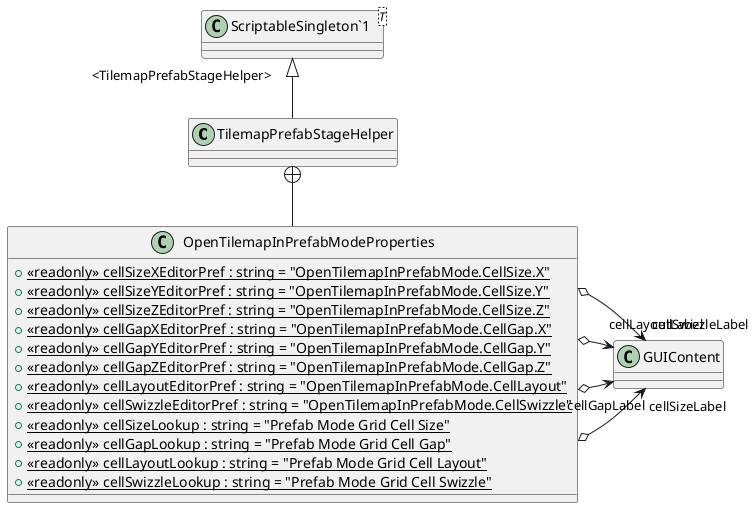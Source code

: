 @startuml
class TilemapPrefabStageHelper {
}
class "ScriptableSingleton`1"<T> {
}
class OpenTilemapInPrefabModeProperties {
    + {static} <<readonly>> cellSizeXEditorPref : string = "OpenTilemapInPrefabMode.CellSize.X"
    + {static} <<readonly>> cellSizeYEditorPref : string = "OpenTilemapInPrefabMode.CellSize.Y"
    + {static} <<readonly>> cellSizeZEditorPref : string = "OpenTilemapInPrefabMode.CellSize.Z"
    + {static} <<readonly>> cellGapXEditorPref : string = "OpenTilemapInPrefabMode.CellGap.X"
    + {static} <<readonly>> cellGapYEditorPref : string = "OpenTilemapInPrefabMode.CellGap.Y"
    + {static} <<readonly>> cellGapZEditorPref : string = "OpenTilemapInPrefabMode.CellGap.Z"
    + {static} <<readonly>> cellLayoutEditorPref : string = "OpenTilemapInPrefabMode.CellLayout"
    + {static} <<readonly>> cellSwizzleEditorPref : string = "OpenTilemapInPrefabMode.CellSwizzle"
    + {static} <<readonly>> cellSizeLookup : string = "Prefab Mode Grid Cell Size"
    + {static} <<readonly>> cellGapLookup : string = "Prefab Mode Grid Cell Gap"
    + {static} <<readonly>> cellLayoutLookup : string = "Prefab Mode Grid Cell Layout"
    + {static} <<readonly>> cellSwizzleLookup : string = "Prefab Mode Grid Cell Swizzle"
}
"ScriptableSingleton`1" "<TilemapPrefabStageHelper>" <|-- TilemapPrefabStageHelper
TilemapPrefabStageHelper +-- OpenTilemapInPrefabModeProperties
OpenTilemapInPrefabModeProperties o-> "cellSizeLabel" GUIContent
OpenTilemapInPrefabModeProperties o-> "cellGapLabel" GUIContent
OpenTilemapInPrefabModeProperties o-> "cellLayoutLabel" GUIContent
OpenTilemapInPrefabModeProperties o-> "cellSwizzleLabel" GUIContent
@enduml
